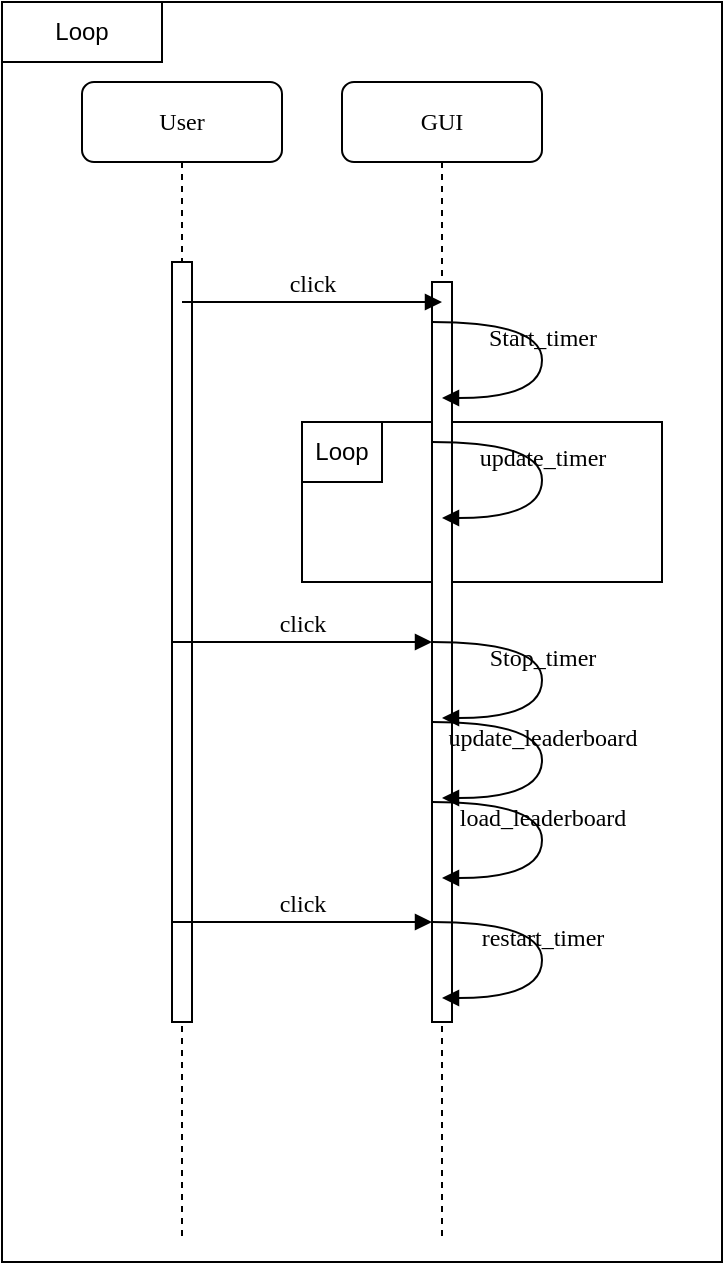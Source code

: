 <mxfile version="21.8.2" type="device">
  <diagram name="Page-1" id="13e1069c-82ec-6db2-03f1-153e76fe0fe0">
    <mxGraphModel dx="2198" dy="820" grid="1" gridSize="10" guides="1" tooltips="1" connect="1" arrows="1" fold="1" page="1" pageScale="1" pageWidth="1100" pageHeight="850" background="none" math="0" shadow="0">
      <root>
        <mxCell id="0" />
        <mxCell id="1" parent="0" />
        <mxCell id="IN4KR5lOe1Hqc-5c75jy-8" value="" style="rounded=0;whiteSpace=wrap;html=1;" parent="1" vertex="1">
          <mxGeometry x="-70" y="40" width="360" height="630" as="geometry" />
        </mxCell>
        <mxCell id="7baba1c4bc27f4b0-4" value="User" style="shape=umlLifeline;perimeter=lifelinePerimeter;whiteSpace=wrap;html=1;container=1;collapsible=0;recursiveResize=0;outlineConnect=0;rounded=1;shadow=0;comic=0;labelBackgroundColor=none;strokeWidth=1;fontFamily=Verdana;fontSize=12;align=center;" parent="1" vertex="1">
          <mxGeometry x="-30" y="80" width="100" height="580" as="geometry" />
        </mxCell>
        <mxCell id="7baba1c4bc27f4b0-16" value="" style="html=1;points=[];perimeter=orthogonalPerimeter;rounded=0;shadow=0;comic=0;labelBackgroundColor=none;strokeWidth=1;fontFamily=Verdana;fontSize=12;align=center;" parent="7baba1c4bc27f4b0-4" vertex="1">
          <mxGeometry x="45" y="90" width="10" height="380" as="geometry" />
        </mxCell>
        <mxCell id="7PHcqEFvTHrUm3OxWQTV-7" value="" style="rounded=0;whiteSpace=wrap;html=1;" vertex="1" parent="1">
          <mxGeometry x="80" y="250" width="180" height="80" as="geometry" />
        </mxCell>
        <mxCell id="7baba1c4bc27f4b0-8" value="GUI" style="shape=umlLifeline;perimeter=lifelinePerimeter;whiteSpace=wrap;html=1;container=1;collapsible=0;recursiveResize=0;outlineConnect=0;rounded=1;shadow=0;comic=0;labelBackgroundColor=none;strokeWidth=1;fontFamily=Verdana;fontSize=12;align=center;" parent="1" vertex="1">
          <mxGeometry x="100" y="80" width="100" height="580" as="geometry" />
        </mxCell>
        <mxCell id="cZS03Gq3pU2n3ta76vaa-18" value="click" style="html=1;verticalAlign=bottom;endArrow=block;entryX=0;entryY=0;labelBackgroundColor=none;fontFamily=Verdana;fontSize=12;edgeStyle=elbowEdgeStyle;elbow=vertical;" parent="7baba1c4bc27f4b0-8" edge="1">
          <mxGeometry relative="1" as="geometry">
            <mxPoint x="-85" y="280" as="sourcePoint" />
            <mxPoint x="45" y="280" as="targetPoint" />
          </mxGeometry>
        </mxCell>
        <mxCell id="7baba1c4bc27f4b0-9" value="" style="html=1;points=[];perimeter=orthogonalPerimeter;rounded=0;shadow=0;comic=0;labelBackgroundColor=none;strokeWidth=1;fontFamily=Verdana;fontSize=12;align=center;" parent="7baba1c4bc27f4b0-8" vertex="1">
          <mxGeometry x="45" y="100" width="10" height="370" as="geometry" />
        </mxCell>
        <mxCell id="IN4KR5lOe1Hqc-5c75jy-4" value="Start_timer" style="html=1;verticalAlign=bottom;endArrow=block;labelBackgroundColor=none;fontFamily=Verdana;fontSize=12;elbow=vertical;edgeStyle=orthogonalEdgeStyle;curved=1;entryX=1;entryY=0.286;entryPerimeter=0;exitX=1.038;exitY=0.345;exitPerimeter=0;" parent="7baba1c4bc27f4b0-8" edge="1">
          <mxGeometry relative="1" as="geometry">
            <mxPoint x="45" y="120" as="sourcePoint" />
            <mxPoint x="50" y="158" as="targetPoint" />
            <Array as="points">
              <mxPoint x="100" y="120" />
              <mxPoint x="100" y="158" />
            </Array>
          </mxGeometry>
        </mxCell>
        <mxCell id="7PHcqEFvTHrUm3OxWQTV-1" value="Stop_timer" style="html=1;verticalAlign=bottom;endArrow=block;labelBackgroundColor=none;fontFamily=Verdana;fontSize=12;elbow=vertical;edgeStyle=orthogonalEdgeStyle;curved=1;entryX=1;entryY=0.286;entryPerimeter=0;exitX=1.038;exitY=0.345;exitPerimeter=0;" edge="1" parent="7baba1c4bc27f4b0-8">
          <mxGeometry relative="1" as="geometry">
            <mxPoint x="45" y="280" as="sourcePoint" />
            <mxPoint x="50" y="318" as="targetPoint" />
            <Array as="points">
              <mxPoint x="100" y="280" />
              <mxPoint x="100" y="318" />
            </Array>
          </mxGeometry>
        </mxCell>
        <mxCell id="7PHcqEFvTHrUm3OxWQTV-2" value="update_leaderboard" style="html=1;verticalAlign=bottom;endArrow=block;labelBackgroundColor=none;fontFamily=Verdana;fontSize=12;elbow=vertical;edgeStyle=orthogonalEdgeStyle;curved=1;entryX=1;entryY=0.286;entryPerimeter=0;exitX=1.038;exitY=0.345;exitPerimeter=0;" edge="1" parent="7baba1c4bc27f4b0-8">
          <mxGeometry relative="1" as="geometry">
            <mxPoint x="45" y="320" as="sourcePoint" />
            <mxPoint x="50" y="358" as="targetPoint" />
            <Array as="points">
              <mxPoint x="100" y="320" />
              <mxPoint x="100" y="358" />
            </Array>
          </mxGeometry>
        </mxCell>
        <mxCell id="7PHcqEFvTHrUm3OxWQTV-4" value="click" style="html=1;verticalAlign=bottom;endArrow=block;entryX=0;entryY=0;labelBackgroundColor=none;fontFamily=Verdana;fontSize=12;edgeStyle=elbowEdgeStyle;elbow=vertical;" edge="1" parent="7baba1c4bc27f4b0-8">
          <mxGeometry relative="1" as="geometry">
            <mxPoint x="-85" y="420" as="sourcePoint" />
            <mxPoint x="45" y="420" as="targetPoint" />
          </mxGeometry>
        </mxCell>
        <mxCell id="7PHcqEFvTHrUm3OxWQTV-5" value="restart_timer" style="html=1;verticalAlign=bottom;endArrow=block;labelBackgroundColor=none;fontFamily=Verdana;fontSize=12;elbow=vertical;edgeStyle=orthogonalEdgeStyle;curved=1;entryX=1;entryY=0.286;entryPerimeter=0;exitX=1.038;exitY=0.345;exitPerimeter=0;" edge="1" parent="7baba1c4bc27f4b0-8">
          <mxGeometry relative="1" as="geometry">
            <mxPoint x="45" y="420" as="sourcePoint" />
            <mxPoint x="50" y="458" as="targetPoint" />
            <Array as="points">
              <mxPoint x="100" y="420" />
              <mxPoint x="100" y="458" />
            </Array>
          </mxGeometry>
        </mxCell>
        <mxCell id="7PHcqEFvTHrUm3OxWQTV-3" value="load_leaderboard" style="html=1;verticalAlign=bottom;endArrow=block;labelBackgroundColor=none;fontFamily=Verdana;fontSize=12;elbow=vertical;edgeStyle=orthogonalEdgeStyle;curved=1;entryX=1;entryY=0.286;entryPerimeter=0;exitX=1.038;exitY=0.345;exitPerimeter=0;" edge="1" parent="7baba1c4bc27f4b0-8">
          <mxGeometry relative="1" as="geometry">
            <mxPoint x="45" y="360" as="sourcePoint" />
            <mxPoint x="50" y="398" as="targetPoint" />
            <Array as="points">
              <mxPoint x="100" y="360" />
              <mxPoint x="100" y="398" />
            </Array>
          </mxGeometry>
        </mxCell>
        <mxCell id="7PHcqEFvTHrUm3OxWQTV-6" value="update_timer" style="html=1;verticalAlign=bottom;endArrow=block;labelBackgroundColor=none;fontFamily=Verdana;fontSize=12;elbow=vertical;edgeStyle=orthogonalEdgeStyle;curved=1;entryX=1;entryY=0.286;entryPerimeter=0;exitX=1.038;exitY=0.345;exitPerimeter=0;" edge="1" parent="7baba1c4bc27f4b0-8">
          <mxGeometry relative="1" as="geometry">
            <mxPoint x="45" y="180" as="sourcePoint" />
            <mxPoint x="50" y="218" as="targetPoint" />
            <Array as="points">
              <mxPoint x="100" y="180" />
              <mxPoint x="100" y="218" />
            </Array>
          </mxGeometry>
        </mxCell>
        <mxCell id="IN4KR5lOe1Hqc-5c75jy-9" value="Loop" style="rounded=0;whiteSpace=wrap;html=1;" parent="1" vertex="1">
          <mxGeometry x="-70" y="40" width="80" height="30" as="geometry" />
        </mxCell>
        <mxCell id="cZS03Gq3pU2n3ta76vaa-17" value="click" style="html=1;verticalAlign=bottom;endArrow=block;entryX=0;entryY=0;labelBackgroundColor=none;fontFamily=Verdana;fontSize=12;edgeStyle=elbowEdgeStyle;elbow=vertical;" parent="1" edge="1">
          <mxGeometry relative="1" as="geometry">
            <mxPoint x="20" y="190" as="sourcePoint" />
            <mxPoint x="150" y="190" as="targetPoint" />
          </mxGeometry>
        </mxCell>
        <mxCell id="7PHcqEFvTHrUm3OxWQTV-11" value="Loop" style="rounded=0;whiteSpace=wrap;html=1;" vertex="1" parent="1">
          <mxGeometry x="80" y="250" width="40" height="30" as="geometry" />
        </mxCell>
      </root>
    </mxGraphModel>
  </diagram>
</mxfile>
